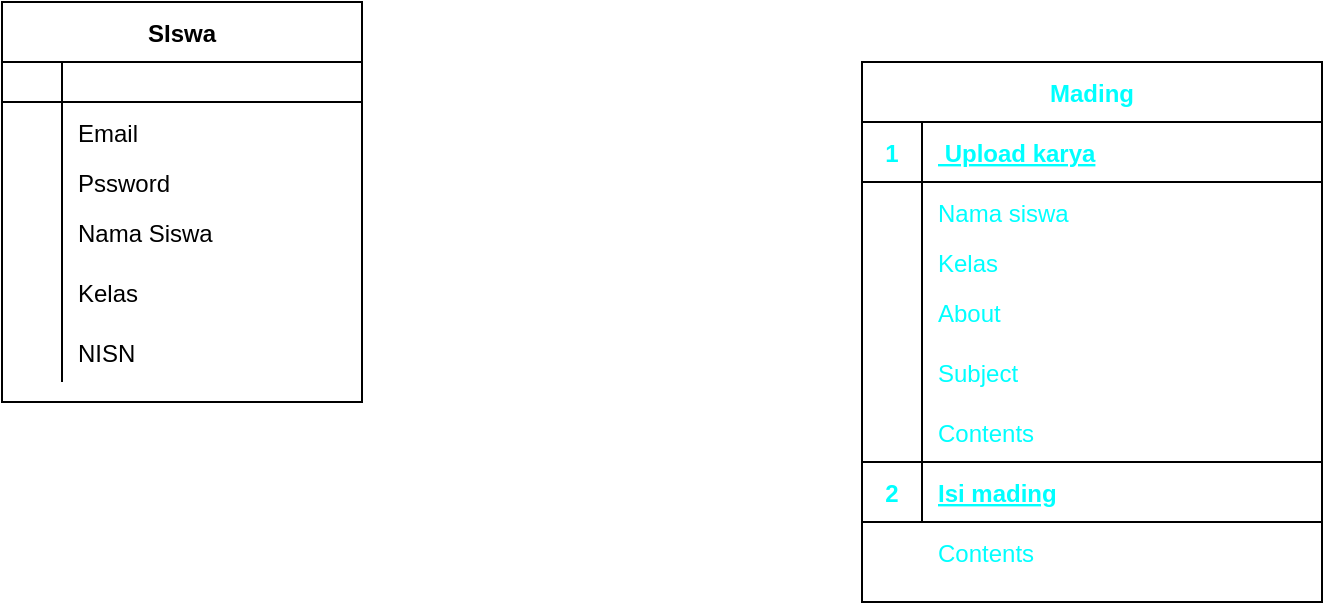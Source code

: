 <mxfile version="15.1.4" type="github">
  <diagram id="heyDnT-MD-f0kGU7w2JP" name="Page-1">
    <mxGraphModel dx="1831" dy="532" grid="1" gridSize="10" guides="1" tooltips="1" connect="1" arrows="1" fold="1" page="1" pageScale="1" pageWidth="850" pageHeight="1100" math="0" shadow="0">
      <root>
        <mxCell id="0" />
        <mxCell id="1" parent="0" />
        <mxCell id="hjJ_T7TfcstUG2nuirOJ-7" value="SIswa" style="shape=table;startSize=30;container=1;collapsible=1;childLayout=tableLayout;fixedRows=1;rowLines=0;fontStyle=1;align=center;resizeLast=1;" vertex="1" parent="1">
          <mxGeometry x="-830" y="10" width="180" height="200" as="geometry" />
        </mxCell>
        <mxCell id="hjJ_T7TfcstUG2nuirOJ-8" value="" style="shape=partialRectangle;collapsible=0;dropTarget=0;pointerEvents=0;fillColor=none;top=0;left=0;bottom=1;right=0;points=[[0,0.5],[1,0.5]];portConstraint=eastwest;" vertex="1" parent="hjJ_T7TfcstUG2nuirOJ-7">
          <mxGeometry y="30" width="180" height="20" as="geometry" />
        </mxCell>
        <mxCell id="hjJ_T7TfcstUG2nuirOJ-9" value="" style="shape=partialRectangle;connectable=0;fillColor=none;top=0;left=0;bottom=0;right=0;fontStyle=1;overflow=hidden;" vertex="1" parent="hjJ_T7TfcstUG2nuirOJ-8">
          <mxGeometry width="30" height="20" as="geometry" />
        </mxCell>
        <mxCell id="hjJ_T7TfcstUG2nuirOJ-10" value="" style="shape=partialRectangle;connectable=0;fillColor=none;top=0;left=0;bottom=0;right=0;align=left;spacingLeft=6;fontStyle=5;overflow=hidden;" vertex="1" parent="hjJ_T7TfcstUG2nuirOJ-8">
          <mxGeometry x="30" width="150" height="20" as="geometry" />
        </mxCell>
        <mxCell id="hjJ_T7TfcstUG2nuirOJ-11" value="" style="shape=partialRectangle;collapsible=0;dropTarget=0;pointerEvents=0;fillColor=none;top=0;left=0;bottom=0;right=0;points=[[0,0.5],[1,0.5]];portConstraint=eastwest;" vertex="1" parent="hjJ_T7TfcstUG2nuirOJ-7">
          <mxGeometry y="50" width="180" height="30" as="geometry" />
        </mxCell>
        <mxCell id="hjJ_T7TfcstUG2nuirOJ-12" value="" style="shape=partialRectangle;connectable=0;fillColor=none;top=0;left=0;bottom=0;right=0;editable=1;overflow=hidden;" vertex="1" parent="hjJ_T7TfcstUG2nuirOJ-11">
          <mxGeometry width="30" height="30" as="geometry" />
        </mxCell>
        <mxCell id="hjJ_T7TfcstUG2nuirOJ-13" value="Email" style="shape=partialRectangle;connectable=0;fillColor=none;top=0;left=0;bottom=0;right=0;align=left;spacingLeft=6;overflow=hidden;" vertex="1" parent="hjJ_T7TfcstUG2nuirOJ-11">
          <mxGeometry x="30" width="150" height="30" as="geometry" />
        </mxCell>
        <mxCell id="hjJ_T7TfcstUG2nuirOJ-14" value="" style="shape=partialRectangle;collapsible=0;dropTarget=0;pointerEvents=0;fillColor=none;top=0;left=0;bottom=0;right=0;points=[[0,0.5],[1,0.5]];portConstraint=eastwest;" vertex="1" parent="hjJ_T7TfcstUG2nuirOJ-7">
          <mxGeometry y="80" width="180" height="20" as="geometry" />
        </mxCell>
        <mxCell id="hjJ_T7TfcstUG2nuirOJ-15" value="" style="shape=partialRectangle;connectable=0;fillColor=none;top=0;left=0;bottom=0;right=0;editable=1;overflow=hidden;" vertex="1" parent="hjJ_T7TfcstUG2nuirOJ-14">
          <mxGeometry width="30" height="20" as="geometry" />
        </mxCell>
        <mxCell id="hjJ_T7TfcstUG2nuirOJ-16" value="Pssword" style="shape=partialRectangle;connectable=0;fillColor=none;top=0;left=0;bottom=0;right=0;align=left;spacingLeft=6;overflow=hidden;" vertex="1" parent="hjJ_T7TfcstUG2nuirOJ-14">
          <mxGeometry x="30" width="150" height="20" as="geometry" />
        </mxCell>
        <mxCell id="hjJ_T7TfcstUG2nuirOJ-17" value="" style="shape=partialRectangle;collapsible=0;dropTarget=0;pointerEvents=0;fillColor=none;top=0;left=0;bottom=0;right=0;points=[[0,0.5],[1,0.5]];portConstraint=eastwest;" vertex="1" parent="hjJ_T7TfcstUG2nuirOJ-7">
          <mxGeometry y="100" width="180" height="30" as="geometry" />
        </mxCell>
        <mxCell id="hjJ_T7TfcstUG2nuirOJ-18" value="" style="shape=partialRectangle;connectable=0;fillColor=none;top=0;left=0;bottom=0;right=0;editable=1;overflow=hidden;" vertex="1" parent="hjJ_T7TfcstUG2nuirOJ-17">
          <mxGeometry width="30" height="30" as="geometry" />
        </mxCell>
        <mxCell id="hjJ_T7TfcstUG2nuirOJ-19" value="Nama Siswa" style="shape=partialRectangle;connectable=0;fillColor=none;top=0;left=0;bottom=0;right=0;align=left;spacingLeft=6;overflow=hidden;" vertex="1" parent="hjJ_T7TfcstUG2nuirOJ-17">
          <mxGeometry x="30" width="150" height="30" as="geometry" />
        </mxCell>
        <mxCell id="hjJ_T7TfcstUG2nuirOJ-20" style="shape=partialRectangle;collapsible=0;dropTarget=0;pointerEvents=0;fillColor=none;top=0;left=0;bottom=0;right=0;points=[[0,0.5],[1,0.5]];portConstraint=eastwest;" vertex="1" parent="hjJ_T7TfcstUG2nuirOJ-7">
          <mxGeometry y="130" width="180" height="30" as="geometry" />
        </mxCell>
        <mxCell id="hjJ_T7TfcstUG2nuirOJ-21" style="shape=partialRectangle;connectable=0;fillColor=none;top=0;left=0;bottom=0;right=0;editable=1;overflow=hidden;" vertex="1" parent="hjJ_T7TfcstUG2nuirOJ-20">
          <mxGeometry width="30" height="30" as="geometry" />
        </mxCell>
        <mxCell id="hjJ_T7TfcstUG2nuirOJ-22" value="Kelas" style="shape=partialRectangle;connectable=0;fillColor=none;top=0;left=0;bottom=0;right=0;align=left;spacingLeft=6;overflow=hidden;" vertex="1" parent="hjJ_T7TfcstUG2nuirOJ-20">
          <mxGeometry x="30" width="150" height="30" as="geometry" />
        </mxCell>
        <mxCell id="hjJ_T7TfcstUG2nuirOJ-23" style="shape=partialRectangle;collapsible=0;dropTarget=0;pointerEvents=0;fillColor=none;top=0;left=0;bottom=0;right=0;points=[[0,0.5],[1,0.5]];portConstraint=eastwest;" vertex="1" parent="hjJ_T7TfcstUG2nuirOJ-7">
          <mxGeometry y="160" width="180" height="30" as="geometry" />
        </mxCell>
        <mxCell id="hjJ_T7TfcstUG2nuirOJ-24" style="shape=partialRectangle;connectable=0;fillColor=none;top=0;left=0;bottom=0;right=0;editable=1;overflow=hidden;" vertex="1" parent="hjJ_T7TfcstUG2nuirOJ-23">
          <mxGeometry width="30" height="30" as="geometry" />
        </mxCell>
        <mxCell id="hjJ_T7TfcstUG2nuirOJ-25" value="NISN" style="shape=partialRectangle;connectable=0;fillColor=none;top=0;left=0;bottom=0;right=0;align=left;spacingLeft=6;overflow=hidden;" vertex="1" parent="hjJ_T7TfcstUG2nuirOJ-23">
          <mxGeometry x="30" width="150" height="30" as="geometry" />
        </mxCell>
        <mxCell id="1sU5u6UgiOwXq2H6431P-17" value="Mading" style="shape=table;startSize=30;container=1;collapsible=1;childLayout=tableLayout;fixedRows=1;rowLines=0;fontStyle=1;align=center;resizeLast=1;fontColor=#00FFFF;" vertex="1" parent="1">
          <mxGeometry x="-400" y="40" width="230" height="270" as="geometry" />
        </mxCell>
        <mxCell id="1sU5u6UgiOwXq2H6431P-18" value="" style="shape=partialRectangle;collapsible=0;dropTarget=0;pointerEvents=0;fillColor=none;top=0;left=0;bottom=1;right=0;points=[[0,0.5],[1,0.5]];portConstraint=eastwest;" vertex="1" parent="1sU5u6UgiOwXq2H6431P-17">
          <mxGeometry y="30" width="230" height="30" as="geometry" />
        </mxCell>
        <mxCell id="1sU5u6UgiOwXq2H6431P-19" value="1" style="shape=partialRectangle;connectable=0;fillColor=none;top=0;left=0;bottom=0;right=0;fontStyle=1;overflow=hidden;fontColor=#00FFFF;" vertex="1" parent="1sU5u6UgiOwXq2H6431P-18">
          <mxGeometry width="30" height="30" as="geometry" />
        </mxCell>
        <mxCell id="1sU5u6UgiOwXq2H6431P-20" value=" Upload karya" style="shape=partialRectangle;connectable=0;fillColor=none;top=0;left=0;bottom=0;right=0;align=left;spacingLeft=6;fontStyle=5;overflow=hidden;fontColor=#00FFFF;" vertex="1" parent="1sU5u6UgiOwXq2H6431P-18">
          <mxGeometry x="30" width="200" height="30" as="geometry" />
        </mxCell>
        <mxCell id="1sU5u6UgiOwXq2H6431P-21" value="" style="shape=partialRectangle;collapsible=0;dropTarget=0;pointerEvents=0;fillColor=none;top=0;left=0;bottom=0;right=0;points=[[0,0.5],[1,0.5]];portConstraint=eastwest;" vertex="1" parent="1sU5u6UgiOwXq2H6431P-17">
          <mxGeometry y="60" width="230" height="30" as="geometry" />
        </mxCell>
        <mxCell id="1sU5u6UgiOwXq2H6431P-22" value="" style="shape=partialRectangle;connectable=0;fillColor=none;top=0;left=0;bottom=0;right=0;editable=1;overflow=hidden;" vertex="1" parent="1sU5u6UgiOwXq2H6431P-21">
          <mxGeometry width="30" height="30" as="geometry" />
        </mxCell>
        <mxCell id="1sU5u6UgiOwXq2H6431P-23" value="Nama siswa" style="shape=partialRectangle;connectable=0;fillColor=none;top=0;left=0;bottom=0;right=0;align=left;spacingLeft=6;overflow=hidden;fontColor=#00FFFF;" vertex="1" parent="1sU5u6UgiOwXq2H6431P-21">
          <mxGeometry x="30" width="200" height="30" as="geometry" />
        </mxCell>
        <mxCell id="1sU5u6UgiOwXq2H6431P-24" value="" style="shape=partialRectangle;collapsible=0;dropTarget=0;pointerEvents=0;fillColor=none;top=0;left=0;bottom=0;right=0;points=[[0,0.5],[1,0.5]];portConstraint=eastwest;" vertex="1" parent="1sU5u6UgiOwXq2H6431P-17">
          <mxGeometry y="90" width="230" height="20" as="geometry" />
        </mxCell>
        <mxCell id="1sU5u6UgiOwXq2H6431P-25" value="" style="shape=partialRectangle;connectable=0;fillColor=none;top=0;left=0;bottom=0;right=0;editable=1;overflow=hidden;" vertex="1" parent="1sU5u6UgiOwXq2H6431P-24">
          <mxGeometry width="30" height="20" as="geometry" />
        </mxCell>
        <mxCell id="1sU5u6UgiOwXq2H6431P-26" value="Kelas" style="shape=partialRectangle;connectable=0;fillColor=none;top=0;left=0;bottom=0;right=0;align=left;spacingLeft=6;overflow=hidden;fontColor=#00FFFF;" vertex="1" parent="1sU5u6UgiOwXq2H6431P-24">
          <mxGeometry x="30" width="200" height="20" as="geometry" />
        </mxCell>
        <mxCell id="1sU5u6UgiOwXq2H6431P-27" value="" style="shape=partialRectangle;collapsible=0;dropTarget=0;pointerEvents=0;fillColor=none;top=0;left=0;bottom=0;right=0;points=[[0,0.5],[1,0.5]];portConstraint=eastwest;" vertex="1" parent="1sU5u6UgiOwXq2H6431P-17">
          <mxGeometry y="110" width="230" height="30" as="geometry" />
        </mxCell>
        <mxCell id="1sU5u6UgiOwXq2H6431P-28" value="" style="shape=partialRectangle;connectable=0;fillColor=none;top=0;left=0;bottom=0;right=0;editable=1;overflow=hidden;" vertex="1" parent="1sU5u6UgiOwXq2H6431P-27">
          <mxGeometry width="30" height="30" as="geometry" />
        </mxCell>
        <mxCell id="1sU5u6UgiOwXq2H6431P-29" value="About " style="shape=partialRectangle;connectable=0;fillColor=none;top=0;left=0;bottom=0;right=0;align=left;spacingLeft=6;overflow=hidden;fontColor=#00FFFF;" vertex="1" parent="1sU5u6UgiOwXq2H6431P-27">
          <mxGeometry x="30" width="200" height="30" as="geometry" />
        </mxCell>
        <mxCell id="1sU5u6UgiOwXq2H6431P-30" style="shape=partialRectangle;collapsible=0;dropTarget=0;pointerEvents=0;fillColor=none;top=0;left=0;bottom=0;right=0;points=[[0,0.5],[1,0.5]];portConstraint=eastwest;" vertex="1" parent="1sU5u6UgiOwXq2H6431P-17">
          <mxGeometry y="140" width="230" height="30" as="geometry" />
        </mxCell>
        <mxCell id="1sU5u6UgiOwXq2H6431P-31" style="shape=partialRectangle;connectable=0;fillColor=none;top=0;left=0;bottom=0;right=0;editable=1;overflow=hidden;" vertex="1" parent="1sU5u6UgiOwXq2H6431P-30">
          <mxGeometry width="30" height="30" as="geometry" />
        </mxCell>
        <mxCell id="1sU5u6UgiOwXq2H6431P-32" value="Subject" style="shape=partialRectangle;connectable=0;fillColor=none;top=0;left=0;bottom=0;right=0;align=left;spacingLeft=6;overflow=hidden;fontColor=#00FFFF;" vertex="1" parent="1sU5u6UgiOwXq2H6431P-30">
          <mxGeometry x="30" width="200" height="30" as="geometry" />
        </mxCell>
        <mxCell id="1sU5u6UgiOwXq2H6431P-33" style="shape=partialRectangle;collapsible=0;dropTarget=0;pointerEvents=0;fillColor=none;top=0;left=0;bottom=0;right=0;points=[[0,0.5],[1,0.5]];portConstraint=eastwest;" vertex="1" parent="1sU5u6UgiOwXq2H6431P-17">
          <mxGeometry y="170" width="230" height="30" as="geometry" />
        </mxCell>
        <mxCell id="1sU5u6UgiOwXq2H6431P-34" style="shape=partialRectangle;connectable=0;fillColor=none;top=0;left=0;bottom=0;right=0;editable=1;overflow=hidden;" vertex="1" parent="1sU5u6UgiOwXq2H6431P-33">
          <mxGeometry width="30" height="30" as="geometry" />
        </mxCell>
        <mxCell id="1sU5u6UgiOwXq2H6431P-35" value="" style="shape=partialRectangle;connectable=0;fillColor=none;top=0;left=0;bottom=0;right=0;align=left;spacingLeft=6;overflow=hidden;fontColor=#00FFFF;" vertex="1" parent="1sU5u6UgiOwXq2H6431P-33">
          <mxGeometry x="30" width="200" height="30" as="geometry" />
        </mxCell>
        <mxCell id="1sU5u6UgiOwXq2H6431P-42" style="shape=partialRectangle;collapsible=0;dropTarget=0;pointerEvents=0;fillColor=none;top=0;left=0;bottom=0;right=0;points=[[0,0.5],[1,0.5]];portConstraint=eastwest;" vertex="1" parent="1sU5u6UgiOwXq2H6431P-17">
          <mxGeometry y="200" width="230" height="30" as="geometry" />
        </mxCell>
        <mxCell id="1sU5u6UgiOwXq2H6431P-43" style="shape=partialRectangle;connectable=0;fillColor=none;top=0;left=0;bottom=0;right=0;editable=1;overflow=hidden;" vertex="1" parent="1sU5u6UgiOwXq2H6431P-42">
          <mxGeometry width="30" height="30" as="geometry" />
        </mxCell>
        <mxCell id="1sU5u6UgiOwXq2H6431P-44" style="shape=partialRectangle;connectable=0;fillColor=none;top=0;left=0;bottom=0;right=0;align=left;spacingLeft=6;overflow=hidden;fontColor=#00FFFF;" vertex="1" parent="1sU5u6UgiOwXq2H6431P-42">
          <mxGeometry x="30" width="200" height="30" as="geometry" />
        </mxCell>
        <mxCell id="1sU5u6UgiOwXq2H6431P-45" value="" style="shape=partialRectangle;collapsible=0;dropTarget=0;pointerEvents=0;fillColor=none;top=0;left=0;bottom=1;right=0;points=[[0,0.5],[1,0.5]];portConstraint=eastwest;" vertex="1" parent="1">
          <mxGeometry x="-400" y="240" width="230" height="30" as="geometry" />
        </mxCell>
        <mxCell id="1sU5u6UgiOwXq2H6431P-46" value="2" style="shape=partialRectangle;connectable=0;fillColor=none;top=0;left=0;bottom=0;right=0;fontStyle=1;overflow=hidden;fontColor=#00FFFF;" vertex="1" parent="1sU5u6UgiOwXq2H6431P-45">
          <mxGeometry width="30" height="30" as="geometry" />
        </mxCell>
        <mxCell id="1sU5u6UgiOwXq2H6431P-47" value="Isi mading" style="shape=partialRectangle;connectable=0;fillColor=none;top=0;left=0;bottom=0;right=0;align=left;spacingLeft=6;fontStyle=5;overflow=hidden;fontColor=#00FFFF;" vertex="1" parent="1sU5u6UgiOwXq2H6431P-45">
          <mxGeometry x="30" width="200" height="30" as="geometry" />
        </mxCell>
        <mxCell id="1sU5u6UgiOwXq2H6431P-73" value="" style="shape=partialRectangle;collapsible=0;dropTarget=0;pointerEvents=0;fillColor=none;top=0;left=0;bottom=1;right=0;points=[[0,0.5],[1,0.5]];portConstraint=eastwest;whiteSpace=wrap;" vertex="1" parent="1">
          <mxGeometry x="-400" y="210" width="230" height="30" as="geometry" />
        </mxCell>
        <mxCell id="1sU5u6UgiOwXq2H6431P-74" value="" style="shape=partialRectangle;connectable=0;fillColor=none;top=0;left=0;bottom=0;right=0;fontStyle=1;overflow=hidden;fontColor=#00FFFF;" vertex="1" parent="1sU5u6UgiOwXq2H6431P-73">
          <mxGeometry width="30" height="30" as="geometry" />
        </mxCell>
        <mxCell id="1sU5u6UgiOwXq2H6431P-75" value="Contents" style="shape=partialRectangle;connectable=0;fillColor=none;top=0;left=0;bottom=0;right=0;align=left;spacingLeft=6;fontStyle=0;overflow=hidden;fontColor=#00FFFF;" vertex="1" parent="1sU5u6UgiOwXq2H6431P-73">
          <mxGeometry x="30" width="200" height="30" as="geometry" />
        </mxCell>
        <mxCell id="1sU5u6UgiOwXq2H6431P-77" value="" style="shape=partialRectangle;collapsible=0;dropTarget=0;pointerEvents=0;fillColor=none;top=0;left=0;bottom=0;right=0;points=[[0,0.5],[1,0.5]];portConstraint=eastwest;" vertex="1" parent="1">
          <mxGeometry x="-400" y="270" width="230" height="30" as="geometry" />
        </mxCell>
        <mxCell id="1sU5u6UgiOwXq2H6431P-78" value="" style="shape=partialRectangle;connectable=0;fillColor=none;top=0;left=0;bottom=0;right=0;editable=1;overflow=hidden;" vertex="1" parent="1sU5u6UgiOwXq2H6431P-77">
          <mxGeometry width="30" height="30" as="geometry" />
        </mxCell>
        <mxCell id="1sU5u6UgiOwXq2H6431P-79" value="Contents" style="shape=partialRectangle;connectable=0;fillColor=none;top=0;left=0;bottom=0;right=0;align=left;spacingLeft=6;overflow=hidden;fontColor=#00FFFF;" vertex="1" parent="1sU5u6UgiOwXq2H6431P-77">
          <mxGeometry x="30" width="200" height="30" as="geometry" />
        </mxCell>
      </root>
    </mxGraphModel>
  </diagram>
</mxfile>
